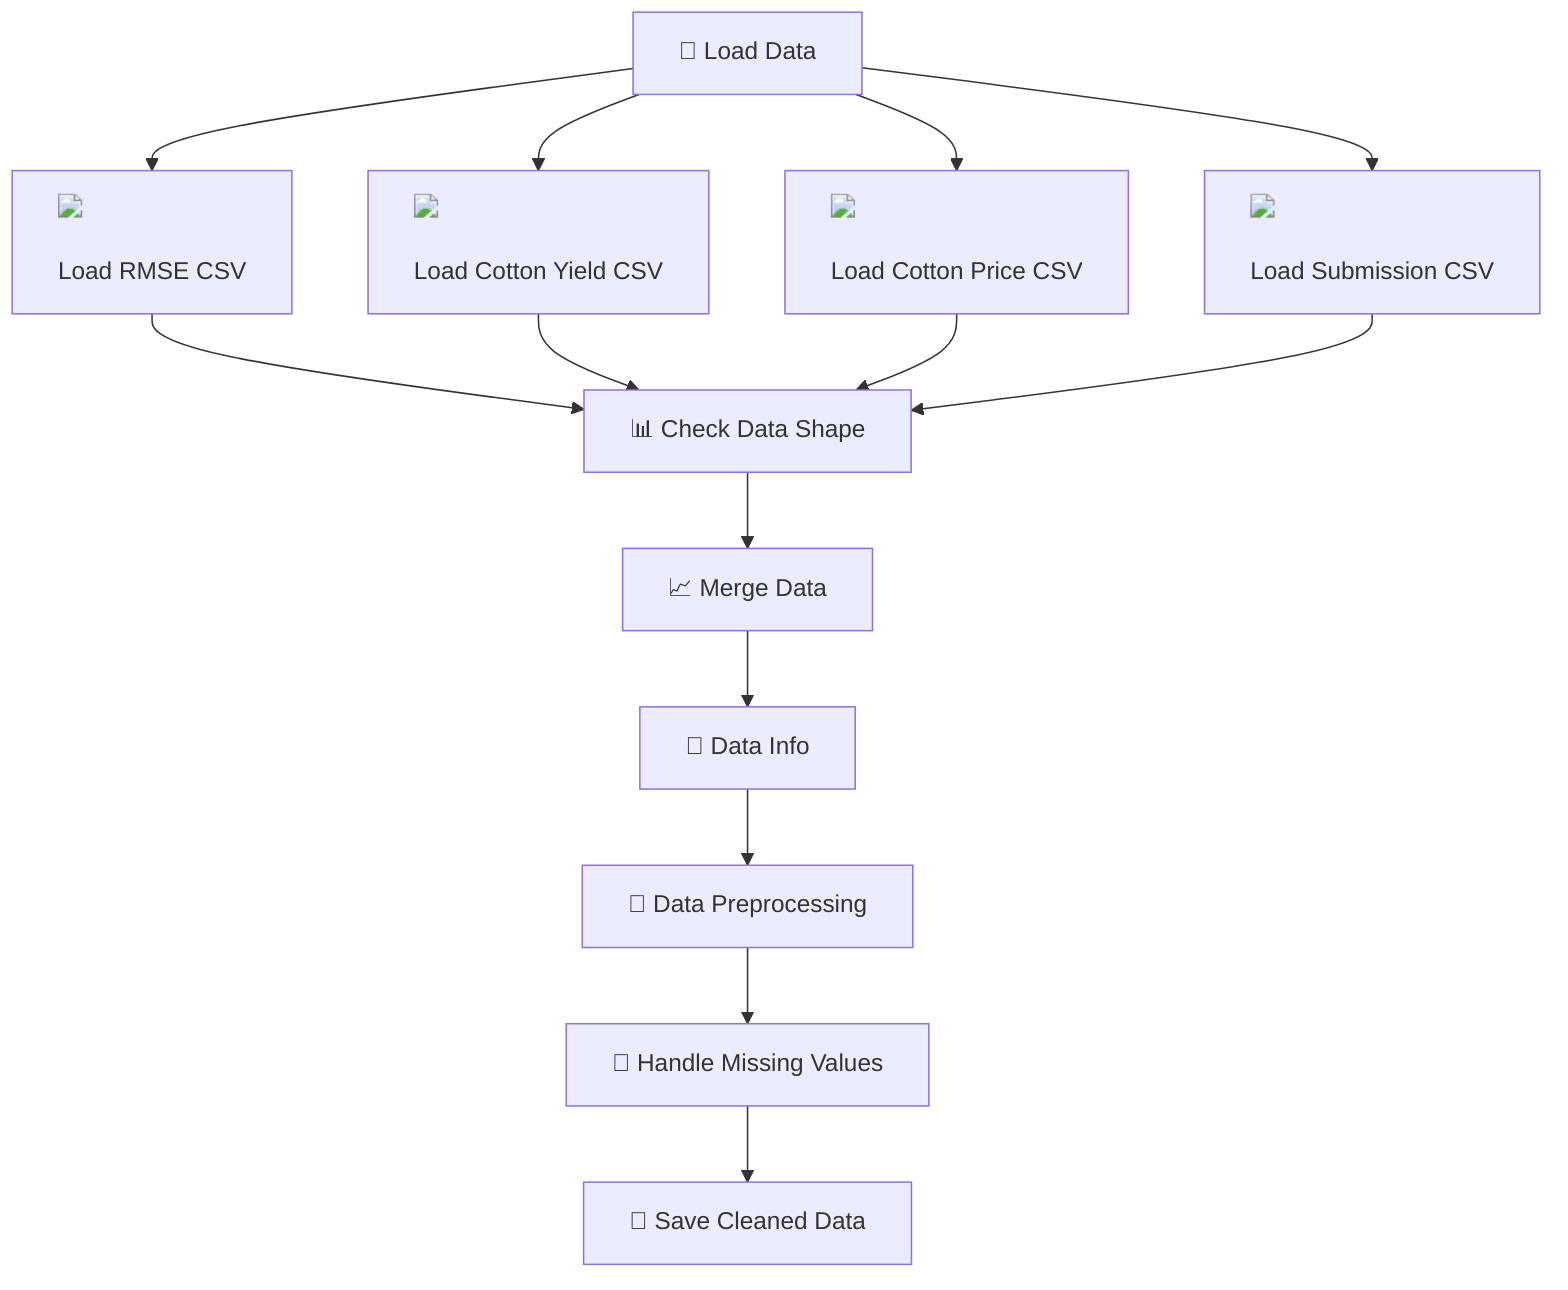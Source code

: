 flowchart TD
    A["📂 Load Data"] --> B["<img src='file.svg'/> <br/> Load RMSE CSV"];
    A --> C["<img src='file.svg'/> <br/> Load Cotton Yield CSV"];
    A --> D["<img src='file.svg'/> <br/> Load Cotton Price CSV"];
    A --> E["<img src='file.svg'/> <br/> Load Submission CSV"];

    B --> F["📊 Check Data Shape"];
    C --> F;
    D --> F;
    E --> F;

    F --> G["📈 Merge Data"];
    G --> H["🧩 Data Info"];
    H --> I["🧹 Data Preprocessing"];
    I --> J["📝 Handle Missing Values"];
    
    J --> K["💾 Save Cleaned Data"];